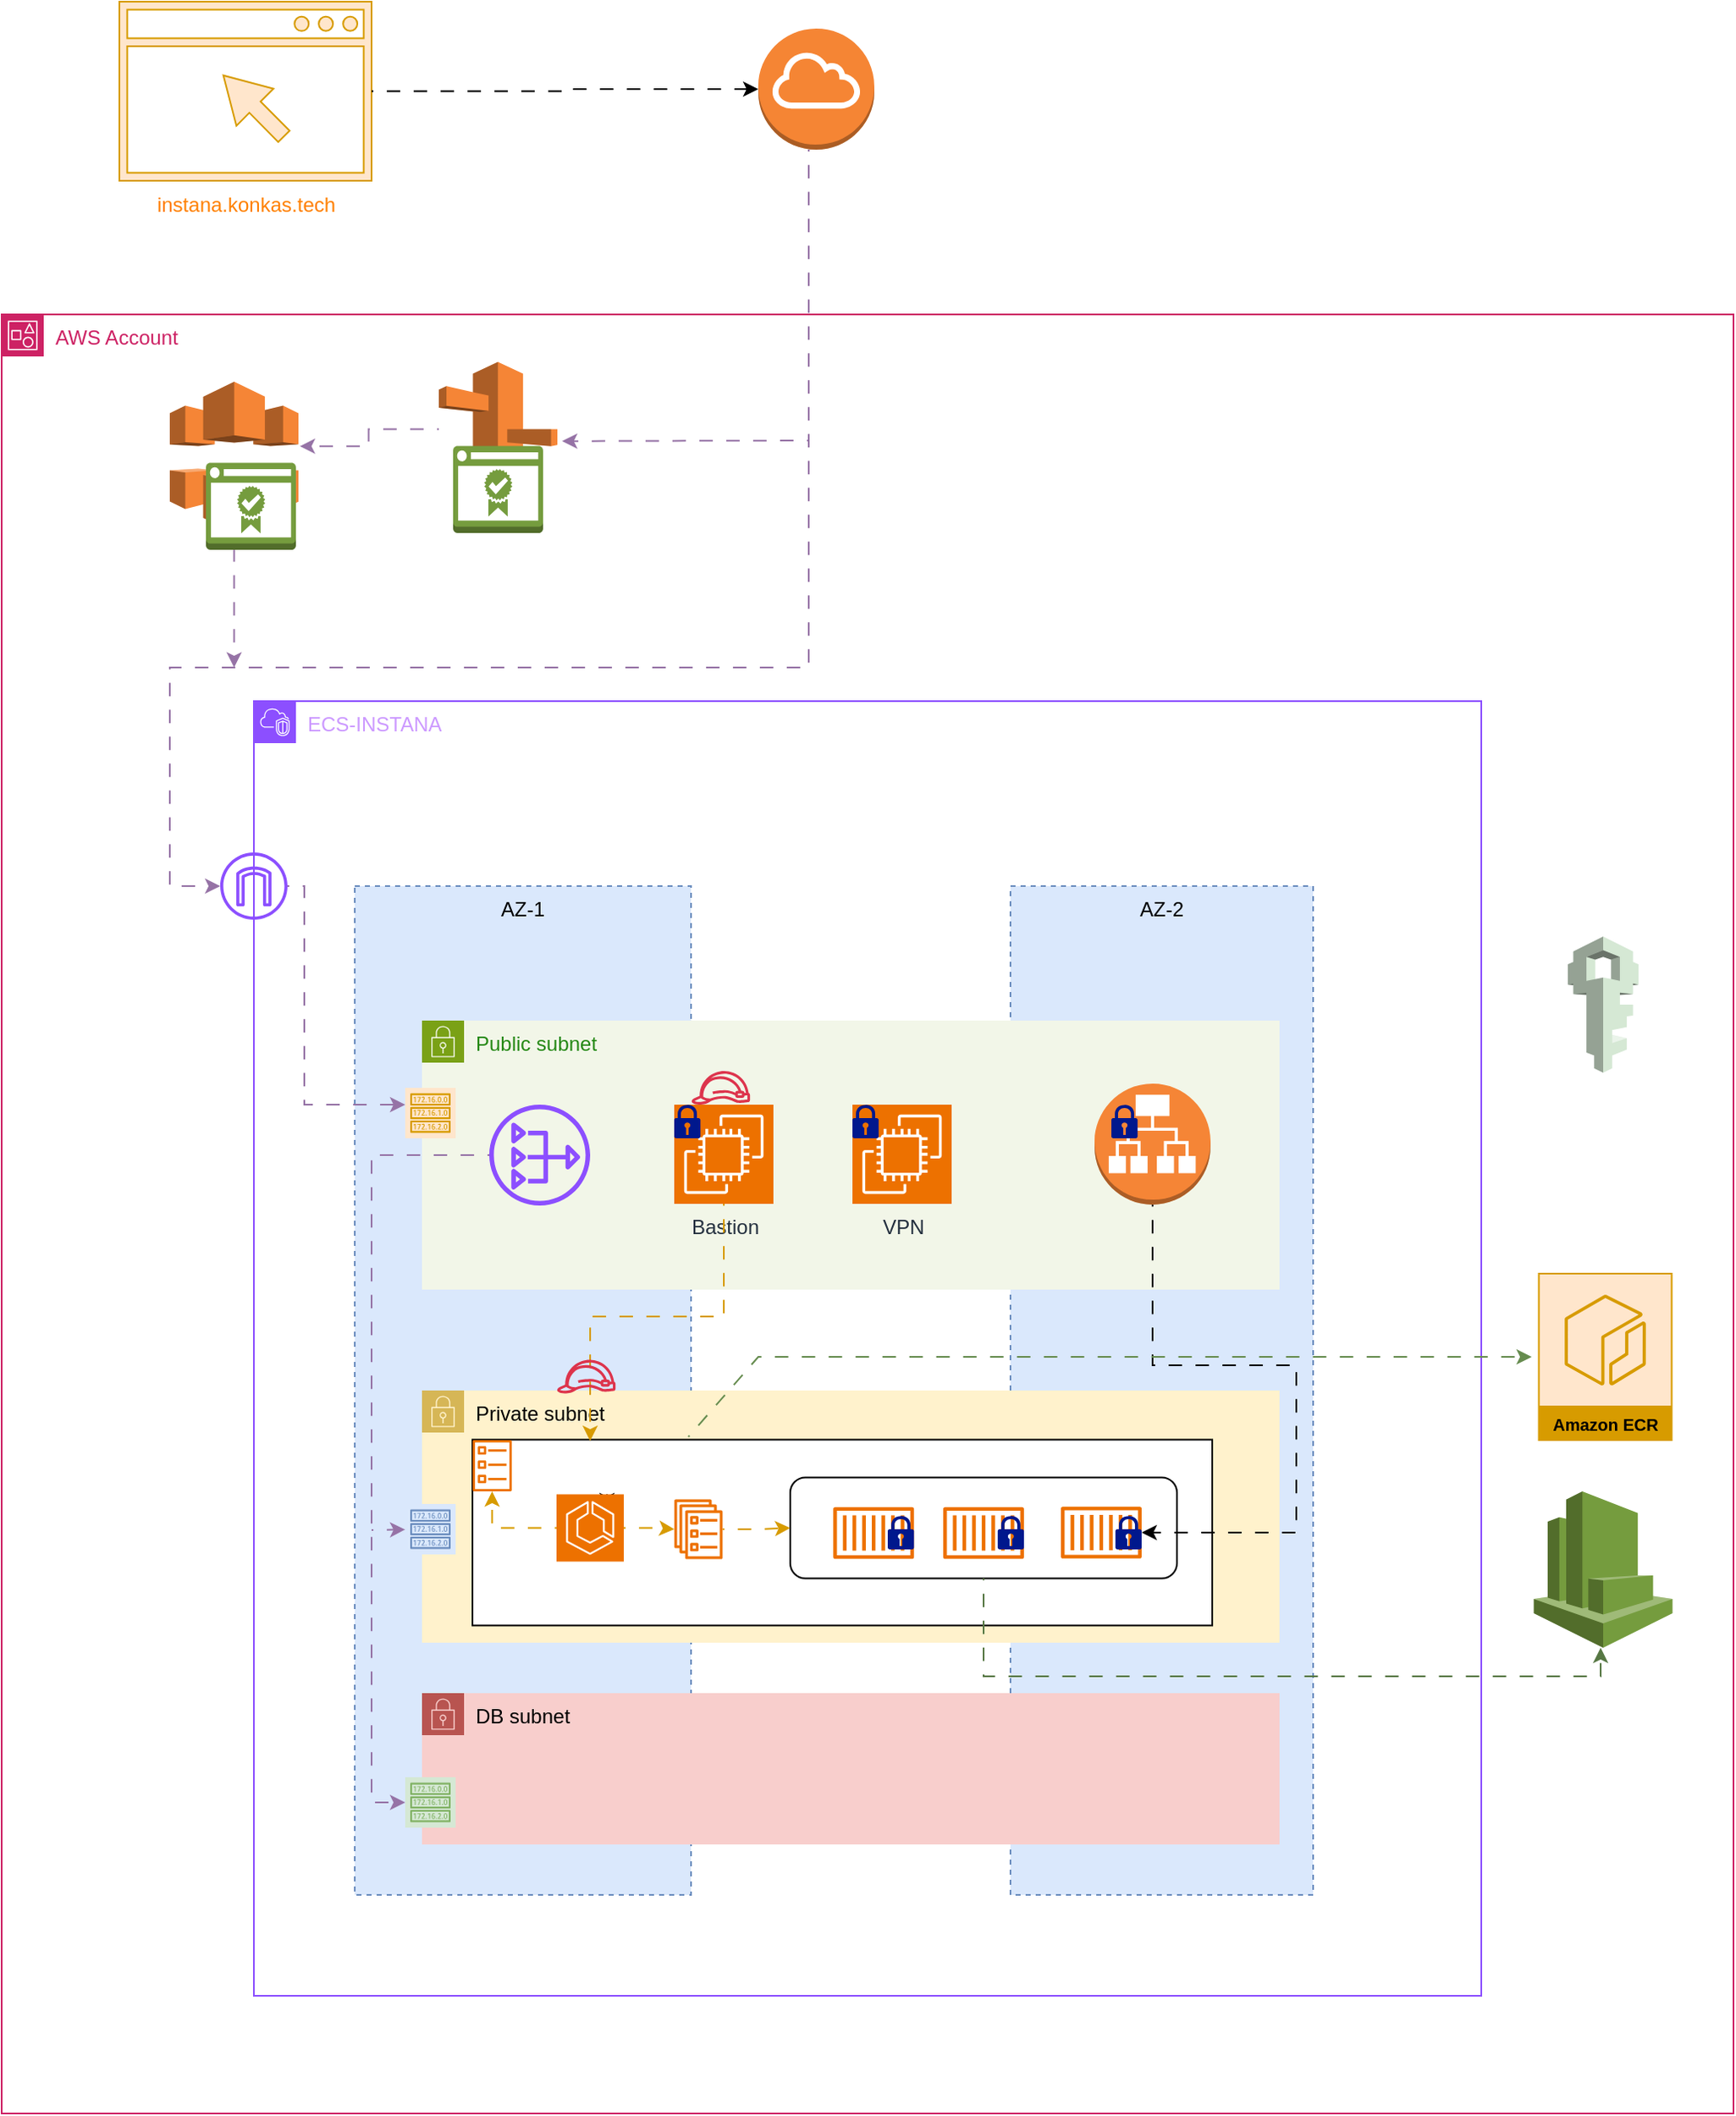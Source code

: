 <mxfile version="24.8.4">
  <diagram name="Page-1" id="fACdMcYVXWNAEVKJV7im">
    <mxGraphModel dx="1858" dy="1726" grid="1" gridSize="10" guides="1" tooltips="1" connect="1" arrows="1" fold="1" page="1" pageScale="1" pageWidth="850" pageHeight="1100" math="0" shadow="0">
      <root>
        <mxCell id="0" />
        <mxCell id="1" parent="0" />
        <mxCell id="ti-f4M6J5UE3nzPMXCEx-1" value="&lt;font color=&quot;#cc99ff&quot;&gt;ECS-INSTANA&lt;/font&gt;" style="points=[[0,0],[0.25,0],[0.5,0],[0.75,0],[1,0],[1,0.25],[1,0.5],[1,0.75],[1,1],[0.75,1],[0.5,1],[0.25,1],[0,1],[0,0.75],[0,0.5],[0,0.25]];outlineConnect=0;gradientColor=none;html=1;whiteSpace=wrap;fontSize=12;fontStyle=0;container=1;pointerEvents=0;collapsible=0;recursiveResize=0;shape=mxgraph.aws4.group;grIcon=mxgraph.aws4.group_vpc2;strokeColor=#8C4FFF;fillColor=none;verticalAlign=top;align=left;spacingLeft=30;fontColor=#AAB7B8;dashed=0;" parent="1" vertex="1">
          <mxGeometry x="40" y="310" width="730" height="770" as="geometry" />
        </mxCell>
        <mxCell id="ti-f4M6J5UE3nzPMXCEx-2" value="AZ-1" style="fillColor=#dae8fc;strokeColor=#6c8ebf;dashed=1;verticalAlign=top;fontStyle=0;whiteSpace=wrap;html=1;" parent="ti-f4M6J5UE3nzPMXCEx-1" vertex="1">
          <mxGeometry x="60" y="110" width="200" height="600" as="geometry" />
        </mxCell>
        <mxCell id="ti-f4M6J5UE3nzPMXCEx-3" value="AZ-2" style="fillColor=#dae8fc;strokeColor=#6c8ebf;dashed=1;verticalAlign=top;fontStyle=0;whiteSpace=wrap;html=1;" parent="ti-f4M6J5UE3nzPMXCEx-1" vertex="1">
          <mxGeometry x="450" y="110" width="180" height="600" as="geometry" />
        </mxCell>
        <mxCell id="ti-f4M6J5UE3nzPMXCEx-4" value="Public subnet" style="points=[[0,0],[0.25,0],[0.5,0],[0.75,0],[1,0],[1,0.25],[1,0.5],[1,0.75],[1,1],[0.75,1],[0.5,1],[0.25,1],[0,1],[0,0.75],[0,0.5],[0,0.25]];outlineConnect=0;gradientColor=none;html=1;whiteSpace=wrap;fontSize=12;fontStyle=0;container=1;pointerEvents=0;collapsible=0;recursiveResize=0;shape=mxgraph.aws4.group;grIcon=mxgraph.aws4.group_security_group;grStroke=0;strokeColor=#7AA116;fillColor=#F2F6E8;verticalAlign=top;align=left;spacingLeft=30;fontColor=#248814;dashed=0;" parent="ti-f4M6J5UE3nzPMXCEx-1" vertex="1">
          <mxGeometry x="100" y="190" width="510" height="160" as="geometry" />
        </mxCell>
        <mxCell id="ti-f4M6J5UE3nzPMXCEx-5" value="VPN" style="sketch=0;points=[[0,0,0],[0.25,0,0],[0.5,0,0],[0.75,0,0],[1,0,0],[0,1,0],[0.25,1,0],[0.5,1,0],[0.75,1,0],[1,1,0],[0,0.25,0],[0,0.5,0],[0,0.75,0],[1,0.25,0],[1,0.5,0],[1,0.75,0]];outlineConnect=0;fontColor=#232F3E;fillColor=#ED7100;strokeColor=#ffffff;dashed=0;verticalLabelPosition=bottom;verticalAlign=top;align=center;html=1;fontSize=12;fontStyle=0;aspect=fixed;shape=mxgraph.aws4.resourceIcon;resIcon=mxgraph.aws4.ec2;" parent="ti-f4M6J5UE3nzPMXCEx-4" vertex="1">
          <mxGeometry x="256" y="50" width="59" height="59" as="geometry" />
        </mxCell>
        <mxCell id="ti-f4M6J5UE3nzPMXCEx-6" value="" style="sketch=0;aspect=fixed;pointerEvents=1;shadow=0;dashed=0;html=1;strokeColor=none;labelPosition=center;verticalLabelPosition=bottom;verticalAlign=top;align=center;fillColor=#00188D;shape=mxgraph.mscae.enterprise.lock" parent="ti-f4M6J5UE3nzPMXCEx-4" vertex="1">
          <mxGeometry x="256" y="50" width="15.6" height="20" as="geometry" />
        </mxCell>
        <mxCell id="ti-f4M6J5UE3nzPMXCEx-7" value="Bastion" style="sketch=0;points=[[0,0,0],[0.25,0,0],[0.5,0,0],[0.75,0,0],[1,0,0],[0,1,0],[0.25,1,0],[0.5,1,0],[0.75,1,0],[1,1,0],[0,0.25,0],[0,0.5,0],[0,0.75,0],[1,0.25,0],[1,0.5,0],[1,0.75,0]];outlineConnect=0;fontColor=#232F3E;fillColor=#ED7100;strokeColor=#ffffff;dashed=0;verticalLabelPosition=bottom;verticalAlign=top;align=center;html=1;fontSize=12;fontStyle=0;aspect=fixed;shape=mxgraph.aws4.resourceIcon;resIcon=mxgraph.aws4.ec2;" parent="ti-f4M6J5UE3nzPMXCEx-4" vertex="1">
          <mxGeometry x="150" y="50" width="59" height="59" as="geometry" />
        </mxCell>
        <mxCell id="ti-f4M6J5UE3nzPMXCEx-8" value="" style="sketch=0;outlineConnect=0;fontColor=#232F3E;gradientColor=none;fillColor=#DD344C;strokeColor=none;dashed=0;verticalLabelPosition=bottom;verticalAlign=top;align=center;html=1;fontSize=12;fontStyle=0;aspect=fixed;pointerEvents=1;shape=mxgraph.aws4.role;" parent="ti-f4M6J5UE3nzPMXCEx-4" vertex="1">
          <mxGeometry x="160" y="30" width="35.46" height="20" as="geometry" />
        </mxCell>
        <mxCell id="ti-f4M6J5UE3nzPMXCEx-9" value="" style="sketch=0;aspect=fixed;pointerEvents=1;shadow=0;dashed=0;html=1;strokeColor=none;labelPosition=center;verticalLabelPosition=bottom;verticalAlign=top;align=center;fillColor=#00188D;shape=mxgraph.mscae.enterprise.lock" parent="ti-f4M6J5UE3nzPMXCEx-4" vertex="1">
          <mxGeometry x="150" y="50" width="15.6" height="20" as="geometry" />
        </mxCell>
        <mxCell id="ti-f4M6J5UE3nzPMXCEx-10" value="" style="sketch=0;outlineConnect=0;fontColor=#232F3E;gradientColor=none;fillColor=#8C4FFF;strokeColor=none;dashed=0;verticalLabelPosition=bottom;verticalAlign=top;align=center;html=1;fontSize=12;fontStyle=0;aspect=fixed;pointerEvents=1;shape=mxgraph.aws4.nat_gateway;" parent="ti-f4M6J5UE3nzPMXCEx-4" vertex="1">
          <mxGeometry x="40" y="50" width="60" height="60" as="geometry" />
        </mxCell>
        <mxCell id="ti-f4M6J5UE3nzPMXCEx-11" value="Private subnet" style="points=[[0,0],[0.25,0],[0.5,0],[0.75,0],[1,0],[1,0.25],[1,0.5],[1,0.75],[1,1],[0.75,1],[0.5,1],[0.25,1],[0,1],[0,0.75],[0,0.5],[0,0.25]];outlineConnect=0;html=1;whiteSpace=wrap;fontSize=12;fontStyle=0;container=1;pointerEvents=0;collapsible=0;recursiveResize=0;shape=mxgraph.aws4.group;grIcon=mxgraph.aws4.group_security_group;grStroke=0;strokeColor=#d6b656;fillColor=#fff2cc;verticalAlign=top;align=left;spacingLeft=30;dashed=0;" parent="ti-f4M6J5UE3nzPMXCEx-1" vertex="1">
          <mxGeometry x="100" y="410" width="510" height="150" as="geometry" />
        </mxCell>
        <mxCell id="ti-f4M6J5UE3nzPMXCEx-12" value="&#xa;&lt;span style=&quot;color: rgb(0, 0, 0); font-family: Helvetica; font-size: 12px; font-style: normal; font-variant-ligatures: normal; font-variant-caps: normal; font-weight: 400; letter-spacing: normal; orphans: 2; text-align: center; text-indent: 0px; text-transform: none; widows: 2; word-spacing: 0px; -webkit-text-stroke-width: 0px; white-space: nowrap; background-color: rgb(251, 251, 251); text-decoration-thickness: initial; text-decoration-style: initial; text-decoration-color: initial; display: inline !important; float: none;&quot;&gt;instana-ns&lt;/span&gt;&#xa;&#xa;" style="rounded=0;whiteSpace=wrap;html=1;" parent="ti-f4M6J5UE3nzPMXCEx-11" vertex="1">
          <mxGeometry x="30" y="29.25" width="440" height="110.5" as="geometry" />
        </mxCell>
        <mxCell id="ti-f4M6J5UE3nzPMXCEx-13" value="" style="rounded=1;whiteSpace=wrap;html=1;" parent="ti-f4M6J5UE3nzPMXCEx-11" vertex="1">
          <mxGeometry x="219" y="51.75" width="230" height="60" as="geometry" />
        </mxCell>
        <mxCell id="ti-f4M6J5UE3nzPMXCEx-14" value="" style="sketch=0;outlineConnect=0;fontColor=#232F3E;gradientColor=none;fillColor=#ED7100;strokeColor=none;dashed=0;verticalLabelPosition=bottom;verticalAlign=top;align=center;html=1;fontSize=12;fontStyle=0;aspect=fixed;pointerEvents=1;shape=mxgraph.aws4.container_1;" parent="ti-f4M6J5UE3nzPMXCEx-11" vertex="1">
          <mxGeometry x="244.6" y="69.25" width="48" height="31" as="geometry" />
        </mxCell>
        <mxCell id="ti-f4M6J5UE3nzPMXCEx-15" value="" style="sketch=0;outlineConnect=0;fontColor=#232F3E;gradientColor=none;fillColor=#ED7100;strokeColor=none;dashed=0;verticalLabelPosition=bottom;verticalAlign=top;align=center;html=1;fontSize=12;fontStyle=0;aspect=fixed;pointerEvents=1;shape=mxgraph.aws4.container_1;" parent="ti-f4M6J5UE3nzPMXCEx-11" vertex="1">
          <mxGeometry x="310" y="69.25" width="48" height="31" as="geometry" />
        </mxCell>
        <mxCell id="ti-f4M6J5UE3nzPMXCEx-16" value="" style="sketch=0;outlineConnect=0;fontColor=#232F3E;gradientColor=none;fillColor=#ED7100;strokeColor=none;dashed=0;verticalLabelPosition=bottom;verticalAlign=top;align=center;html=1;fontSize=12;fontStyle=0;aspect=fixed;pointerEvents=1;shape=mxgraph.aws4.container_1;" parent="ti-f4M6J5UE3nzPMXCEx-11" vertex="1">
          <mxGeometry x="380" y="69" width="48" height="31" as="geometry" />
        </mxCell>
        <mxCell id="ti-f4M6J5UE3nzPMXCEx-17" value="" style="sketch=0;aspect=fixed;pointerEvents=1;shadow=0;dashed=0;html=1;strokeColor=none;labelPosition=center;verticalLabelPosition=bottom;verticalAlign=top;align=center;fillColor=#00188D;shape=mxgraph.mscae.enterprise.lock" parent="ti-f4M6J5UE3nzPMXCEx-11" vertex="1">
          <mxGeometry x="277" y="74.5" width="15.6" height="20" as="geometry" />
        </mxCell>
        <mxCell id="ti-f4M6J5UE3nzPMXCEx-18" value="" style="sketch=0;aspect=fixed;pointerEvents=1;shadow=0;dashed=0;html=1;strokeColor=none;labelPosition=center;verticalLabelPosition=bottom;verticalAlign=top;align=center;fillColor=#00188D;shape=mxgraph.mscae.enterprise.lock" parent="ti-f4M6J5UE3nzPMXCEx-11" vertex="1">
          <mxGeometry x="342.4" y="74.5" width="15.6" height="20" as="geometry" />
        </mxCell>
        <mxCell id="ti-f4M6J5UE3nzPMXCEx-19" value="" style="sketch=0;aspect=fixed;pointerEvents=1;shadow=0;dashed=0;html=1;strokeColor=none;labelPosition=center;verticalLabelPosition=bottom;verticalAlign=top;align=center;fillColor=#00188D;shape=mxgraph.mscae.enterprise.lock" parent="ti-f4M6J5UE3nzPMXCEx-11" vertex="1">
          <mxGeometry x="412.4" y="74.5" width="15.6" height="20" as="geometry" />
        </mxCell>
        <mxCell id="ti-f4M6J5UE3nzPMXCEx-20" value="" style="edgeStyle=orthogonalEdgeStyle;rounded=0;orthogonalLoop=1;jettySize=auto;html=1;flowAnimation=1;fillColor=#ffe6cc;strokeColor=#d79b00;" parent="ti-f4M6J5UE3nzPMXCEx-11" source="ti-f4M6J5UE3nzPMXCEx-23" target="ti-f4M6J5UE3nzPMXCEx-24" edge="1">
          <mxGeometry relative="1" as="geometry" />
        </mxCell>
        <mxCell id="ti-f4M6J5UE3nzPMXCEx-21" value="" style="edgeStyle=orthogonalEdgeStyle;rounded=0;orthogonalLoop=1;jettySize=auto;html=1;flowAnimation=1;fillColor=#ffe6cc;strokeColor=#d79b00;" parent="ti-f4M6J5UE3nzPMXCEx-11" source="ti-f4M6J5UE3nzPMXCEx-23" target="ti-f4M6J5UE3nzPMXCEx-26" edge="1">
          <mxGeometry relative="1" as="geometry" />
        </mxCell>
        <mxCell id="ti-f4M6J5UE3nzPMXCEx-22" style="edgeStyle=orthogonalEdgeStyle;rounded=0;orthogonalLoop=1;jettySize=auto;html=1;exitX=0.75;exitY=0;exitDx=0;exitDy=0;exitPerimeter=0;" parent="ti-f4M6J5UE3nzPMXCEx-11" source="ti-f4M6J5UE3nzPMXCEx-23" edge="1">
          <mxGeometry relative="1" as="geometry">
            <mxPoint x="110" y="70" as="targetPoint" />
          </mxGeometry>
        </mxCell>
        <mxCell id="ti-f4M6J5UE3nzPMXCEx-23" value="" style="sketch=0;points=[[0,0,0],[0.25,0,0],[0.5,0,0],[0.75,0,0],[1,0,0],[0,1,0],[0.25,1,0],[0.5,1,0],[0.75,1,0],[1,1,0],[0,0.25,0],[0,0.5,0],[0,0.75,0],[1,0.25,0],[1,0.5,0],[1,0.75,0]];outlineConnect=0;fontColor=#232F3E;fillColor=#ED7100;strokeColor=#ffffff;dashed=0;verticalLabelPosition=bottom;verticalAlign=top;align=center;html=1;fontSize=12;fontStyle=0;aspect=fixed;shape=mxgraph.aws4.resourceIcon;resIcon=mxgraph.aws4.ecs;" parent="ti-f4M6J5UE3nzPMXCEx-11" vertex="1">
          <mxGeometry x="80" y="61.75" width="40" height="40" as="geometry" />
        </mxCell>
        <mxCell id="ti-f4M6J5UE3nzPMXCEx-24" value="" style="sketch=0;outlineConnect=0;fontColor=#232F3E;gradientColor=none;fillColor=#ED7100;strokeColor=none;dashed=0;verticalLabelPosition=bottom;verticalAlign=top;align=center;html=1;fontSize=12;fontStyle=0;aspect=fixed;pointerEvents=1;shape=mxgraph.aws4.ecs_task;" parent="ti-f4M6J5UE3nzPMXCEx-11" vertex="1">
          <mxGeometry x="30" y="29.5" width="23.51" height="30.5" as="geometry" />
        </mxCell>
        <mxCell id="ti-f4M6J5UE3nzPMXCEx-25" value="" style="edgeStyle=orthogonalEdgeStyle;rounded=0;orthogonalLoop=1;jettySize=auto;html=1;entryX=0;entryY=0.5;entryDx=0;entryDy=0;flowAnimation=1;fillColor=#ffe6cc;strokeColor=#d79b00;" parent="ti-f4M6J5UE3nzPMXCEx-11" source="ti-f4M6J5UE3nzPMXCEx-26" target="ti-f4M6J5UE3nzPMXCEx-13" edge="1">
          <mxGeometry relative="1" as="geometry" />
        </mxCell>
        <mxCell id="ti-f4M6J5UE3nzPMXCEx-26" value="" style="sketch=0;outlineConnect=0;fontColor=#232F3E;gradientColor=none;fillColor=#ED7100;strokeColor=none;dashed=0;verticalLabelPosition=bottom;verticalAlign=top;align=center;html=1;fontSize=12;fontStyle=0;aspect=fixed;pointerEvents=1;shape=mxgraph.aws4.ecs_service;" parent="ti-f4M6J5UE3nzPMXCEx-11" vertex="1">
          <mxGeometry x="150" y="64.75" width="28.84" height="35.5" as="geometry" />
        </mxCell>
        <mxCell id="ti-f4M6J5UE3nzPMXCEx-27" value="" style="sketch=0;outlineConnect=0;strokeColor=#6c8ebf;fillColor=#dae8fc;dashed=0;verticalLabelPosition=bottom;verticalAlign=top;align=center;html=1;fontSize=12;fontStyle=0;aspect=fixed;shape=mxgraph.aws4.resourceIcon;resIcon=mxgraph.aws4.route_table;" parent="ti-f4M6J5UE3nzPMXCEx-11" vertex="1">
          <mxGeometry x="-10" y="67.5" width="30" height="30" as="geometry" />
        </mxCell>
        <mxCell id="ti-f4M6J5UE3nzPMXCEx-28" value="DB subnet" style="points=[[0,0],[0.25,0],[0.5,0],[0.75,0],[1,0],[1,0.25],[1,0.5],[1,0.75],[1,1],[0.75,1],[0.5,1],[0.25,1],[0,1],[0,0.75],[0,0.5],[0,0.25]];outlineConnect=0;html=1;whiteSpace=wrap;fontSize=12;fontStyle=0;container=1;pointerEvents=0;collapsible=0;recursiveResize=0;shape=mxgraph.aws4.group;grIcon=mxgraph.aws4.group_security_group;grStroke=0;strokeColor=#b85450;fillColor=#f8cecc;verticalAlign=top;align=left;spacingLeft=30;dashed=0;" parent="ti-f4M6J5UE3nzPMXCEx-1" vertex="1">
          <mxGeometry x="100" y="590" width="510" height="90" as="geometry" />
        </mxCell>
        <mxCell id="ti-f4M6J5UE3nzPMXCEx-29" value="" style="sketch=0;outlineConnect=0;strokeColor=#82b366;fillColor=#d5e8d4;dashed=0;verticalLabelPosition=bottom;verticalAlign=top;align=center;html=1;fontSize=12;fontStyle=0;aspect=fixed;shape=mxgraph.aws4.resourceIcon;resIcon=mxgraph.aws4.route_table;" parent="ti-f4M6J5UE3nzPMXCEx-28" vertex="1">
          <mxGeometry x="-10" y="50" width="30" height="30" as="geometry" />
        </mxCell>
        <mxCell id="ti-f4M6J5UE3nzPMXCEx-30" value="" style="sketch=0;outlineConnect=0;fontColor=#232F3E;gradientColor=none;fillColor=#8C4FFF;strokeColor=none;dashed=0;verticalLabelPosition=bottom;verticalAlign=top;align=center;html=1;fontSize=12;fontStyle=0;aspect=fixed;pointerEvents=1;shape=mxgraph.aws4.internet_gateway;" parent="ti-f4M6J5UE3nzPMXCEx-1" vertex="1">
          <mxGeometry x="-20" y="90" width="40" height="40" as="geometry" />
        </mxCell>
        <mxCell id="ti-f4M6J5UE3nzPMXCEx-31" value="" style="outlineConnect=0;dashed=0;verticalLabelPosition=bottom;verticalAlign=top;align=center;html=1;shape=mxgraph.aws3.application_load_balancer;fillColor=#F58536;gradientColor=none;" parent="ti-f4M6J5UE3nzPMXCEx-1" vertex="1">
          <mxGeometry x="500" y="227.5" width="69" height="72" as="geometry" />
        </mxCell>
        <mxCell id="ti-f4M6J5UE3nzPMXCEx-32" value="" style="sketch=0;aspect=fixed;pointerEvents=1;shadow=0;dashed=0;html=1;strokeColor=none;labelPosition=center;verticalLabelPosition=bottom;verticalAlign=top;align=center;fillColor=#00188D;shape=mxgraph.mscae.enterprise.lock" parent="ti-f4M6J5UE3nzPMXCEx-1" vertex="1">
          <mxGeometry x="510" y="240" width="15.6" height="20" as="geometry" />
        </mxCell>
        <mxCell id="ti-f4M6J5UE3nzPMXCEx-33" style="edgeStyle=orthogonalEdgeStyle;rounded=0;orthogonalLoop=1;jettySize=auto;html=1;flowAnimation=1;fillColor=#ffe6cc;strokeColor=#d79b00;" parent="ti-f4M6J5UE3nzPMXCEx-1" source="ti-f4M6J5UE3nzPMXCEx-7" edge="1">
          <mxGeometry relative="1" as="geometry">
            <mxPoint x="200" y="440" as="targetPoint" />
            <Array as="points">
              <mxPoint x="280" y="366" />
              <mxPoint x="200" y="366" />
              <mxPoint x="200" y="440" />
            </Array>
          </mxGeometry>
        </mxCell>
        <mxCell id="ti-f4M6J5UE3nzPMXCEx-34" style="edgeStyle=orthogonalEdgeStyle;rounded=0;orthogonalLoop=1;jettySize=auto;html=1;entryX=1;entryY=0.5;entryDx=0;entryDy=0;entryPerimeter=0;flowAnimation=1;fillColor=#dae8fc;strokeColor=#000000;" parent="ti-f4M6J5UE3nzPMXCEx-1" source="ti-f4M6J5UE3nzPMXCEx-31" target="ti-f4M6J5UE3nzPMXCEx-19" edge="1">
          <mxGeometry relative="1" as="geometry">
            <Array as="points">
              <mxPoint x="535" y="395" />
              <mxPoint x="620" y="395" />
              <mxPoint x="620" y="495" />
            </Array>
          </mxGeometry>
        </mxCell>
        <mxCell id="ti-f4M6J5UE3nzPMXCEx-35" value="" style="sketch=0;outlineConnect=0;strokeColor=#d79b00;fillColor=#ffe6cc;dashed=0;verticalLabelPosition=bottom;verticalAlign=top;align=center;html=1;fontSize=12;fontStyle=0;aspect=fixed;shape=mxgraph.aws4.resourceIcon;resIcon=mxgraph.aws4.route_table;" parent="ti-f4M6J5UE3nzPMXCEx-1" vertex="1">
          <mxGeometry x="90" y="230" width="30" height="30" as="geometry" />
        </mxCell>
        <mxCell id="ti-f4M6J5UE3nzPMXCEx-36" style="edgeStyle=orthogonalEdgeStyle;rounded=0;orthogonalLoop=1;jettySize=auto;html=1;flowAnimation=1;fillColor=#e1d5e7;strokeColor=#9673a6;" parent="ti-f4M6J5UE3nzPMXCEx-1" source="ti-f4M6J5UE3nzPMXCEx-30" edge="1">
          <mxGeometry relative="1" as="geometry">
            <mxPoint x="90" y="240" as="targetPoint" />
            <Array as="points">
              <mxPoint x="30" y="110" />
              <mxPoint x="30" y="240" />
            </Array>
          </mxGeometry>
        </mxCell>
        <mxCell id="ti-f4M6J5UE3nzPMXCEx-37" style="edgeStyle=orthogonalEdgeStyle;rounded=0;orthogonalLoop=1;jettySize=auto;html=1;flowAnimation=1;fillColor=#e1d5e7;strokeColor=#9673a6;" parent="ti-f4M6J5UE3nzPMXCEx-1" source="ti-f4M6J5UE3nzPMXCEx-10" target="ti-f4M6J5UE3nzPMXCEx-29" edge="1">
          <mxGeometry relative="1" as="geometry">
            <Array as="points">
              <mxPoint x="70" y="270" />
              <mxPoint x="70" y="655" />
            </Array>
          </mxGeometry>
        </mxCell>
        <mxCell id="ti-f4M6J5UE3nzPMXCEx-38" value="" style="endArrow=classic;html=1;rounded=0;flowAnimation=1;fillColor=#e1d5e7;strokeColor=#9673a6;" parent="ti-f4M6J5UE3nzPMXCEx-1" target="ti-f4M6J5UE3nzPMXCEx-27" edge="1">
          <mxGeometry width="50" height="50" relative="1" as="geometry">
            <mxPoint x="70" y="493" as="sourcePoint" />
            <mxPoint x="90" y="491" as="targetPoint" />
          </mxGeometry>
        </mxCell>
        <mxCell id="ti-f4M6J5UE3nzPMXCEx-43" value="&lt;font color=&quot;#ff8000&quot;&gt;instana.konkas.tech&lt;/font&gt;" style="sketch=0;pointerEvents=1;shadow=0;dashed=0;html=1;strokeColor=#d79b00;fillColor=#ffe6cc;aspect=fixed;labelPosition=center;verticalLabelPosition=bottom;verticalAlign=top;align=center;outlineConnect=0;shape=mxgraph.vvd.web_browser;" parent="1" vertex="1">
          <mxGeometry x="-40" y="-106" width="150" height="106.5" as="geometry" />
        </mxCell>
        <mxCell id="ti-f4M6J5UE3nzPMXCEx-44" style="edgeStyle=orthogonalEdgeStyle;rounded=0;orthogonalLoop=1;jettySize=auto;html=1;fillColor=#e1d5e7;strokeColor=#9673a6;flowAnimation=1;" parent="1" source="ti-f4M6J5UE3nzPMXCEx-45" target="ti-f4M6J5UE3nzPMXCEx-30" edge="1">
          <mxGeometry relative="1" as="geometry">
            <Array as="points">
              <mxPoint x="370" y="290" />
              <mxPoint x="-10" y="290" />
              <mxPoint x="-10" y="420" />
            </Array>
          </mxGeometry>
        </mxCell>
        <mxCell id="ti-f4M6J5UE3nzPMXCEx-45" value="" style="outlineConnect=0;dashed=0;verticalLabelPosition=bottom;verticalAlign=top;align=center;html=1;shape=mxgraph.aws3.internet_gateway;fillColor=#F58534;gradientColor=none;" parent="1" vertex="1">
          <mxGeometry x="340" y="-90" width="69" height="72" as="geometry" />
        </mxCell>
        <mxCell id="ti-f4M6J5UE3nzPMXCEx-46" style="edgeStyle=orthogonalEdgeStyle;rounded=0;orthogonalLoop=1;jettySize=auto;html=1;entryX=0;entryY=0.5;entryDx=0;entryDy=0;entryPerimeter=0;flowAnimation=1;fillColor=#dae8fc;strokeColor=#000000;" parent="1" source="ti-f4M6J5UE3nzPMXCEx-43" target="ti-f4M6J5UE3nzPMXCEx-45" edge="1">
          <mxGeometry relative="1" as="geometry" />
        </mxCell>
        <mxCell id="ti-f4M6J5UE3nzPMXCEx-48" value="" style="outlineConnect=0;dashed=0;verticalLabelPosition=bottom;verticalAlign=top;align=center;html=1;shape=mxgraph.aws3.cloudwatch;fillColor=#759C3E;gradientColor=none;" parent="1" vertex="1">
          <mxGeometry x="801.25" y="780" width="82.5" height="93" as="geometry" />
        </mxCell>
        <mxCell id="ti-f4M6J5UE3nzPMXCEx-49" style="edgeStyle=orthogonalEdgeStyle;rounded=0;orthogonalLoop=1;jettySize=auto;html=1;exitX=0.5;exitY=1;exitDx=0;exitDy=0;flowAnimation=1;fillColor=#d5e8d4;strokeColor=#577844;" parent="1" source="ti-f4M6J5UE3nzPMXCEx-13" target="ti-f4M6J5UE3nzPMXCEx-48" edge="1">
          <mxGeometry relative="1" as="geometry">
            <mxPoint x="474" y="840" as="sourcePoint" />
            <Array as="points">
              <mxPoint x="474" y="890" />
              <mxPoint x="841" y="890" />
            </Array>
          </mxGeometry>
        </mxCell>
        <mxCell id="ti-f4M6J5UE3nzPMXCEx-51" value="Amazon ECR" style="sketch=0;outlineConnect=0;strokeColor=#d79b00;fillColor=#ffe6cc;dashed=0;verticalLabelPosition=middle;verticalAlign=bottom;align=center;html=1;whiteSpace=wrap;fontSize=10;fontStyle=1;spacing=3;shape=mxgraph.aws4.productIcon;prIcon=mxgraph.aws4.ecr;" parent="1" vertex="1">
          <mxGeometry x="803.75" y="650" width="80" height="100" as="geometry" />
        </mxCell>
        <mxCell id="ti-f4M6J5UE3nzPMXCEx-52" value="" style="endArrow=classic;html=1;rounded=0;exitX=0.992;exitY=0.546;exitDx=0;exitDy=0;exitPerimeter=0;fillColor=#d5e8d4;strokeColor=#668C4F;flowAnimation=1;" parent="1" source="ti-f4M6J5UE3nzPMXCEx-2" edge="1">
          <mxGeometry width="50" height="50" relative="1" as="geometry">
            <mxPoint x="550" y="530" as="sourcePoint" />
            <mxPoint x="800" y="700" as="targetPoint" />
            <Array as="points">
              <mxPoint x="340" y="700" />
              <mxPoint x="520" y="700" />
            </Array>
          </mxGeometry>
        </mxCell>
        <mxCell id="pMOi_XF-8UtQK-ovZ_T8-1" value="AWS Account" style="points=[[0,0],[0.25,0],[0.5,0],[0.75,0],[1,0],[1,0.25],[1,0.5],[1,0.75],[1,1],[0.75,1],[0.5,1],[0.25,1],[0,1],[0,0.75],[0,0.5],[0,0.25]];outlineConnect=0;gradientColor=none;html=1;whiteSpace=wrap;fontSize=12;fontStyle=0;container=1;pointerEvents=0;collapsible=0;recursiveResize=0;shape=mxgraph.aws4.group;grIcon=mxgraph.aws4.group_account;strokeColor=#CD2264;fillColor=none;verticalAlign=top;align=left;spacingLeft=30;fontColor=#CD2264;dashed=0;" vertex="1" parent="1">
          <mxGeometry x="-110" y="80" width="1030" height="1070" as="geometry" />
        </mxCell>
        <mxCell id="pMOi_XF-8UtQK-ovZ_T8-2" value="" style="sketch=0;outlineConnect=0;fontColor=#232F3E;gradientColor=none;fillColor=#DD344C;strokeColor=none;dashed=0;verticalLabelPosition=bottom;verticalAlign=top;align=center;html=1;fontSize=12;fontStyle=0;aspect=fixed;pointerEvents=1;shape=mxgraph.aws4.role;" vertex="1" parent="pMOi_XF-8UtQK-ovZ_T8-1">
          <mxGeometry x="330" y="621.75" width="35.45" height="20" as="geometry" />
        </mxCell>
        <mxCell id="pMOi_XF-8UtQK-ovZ_T8-4" value="" style="outlineConnect=0;dashed=0;verticalLabelPosition=bottom;verticalAlign=top;align=center;html=1;shape=mxgraph.aws3.iam;fillColor=#d5e8d4;strokeColor=#82b366;" vertex="1" parent="pMOi_XF-8UtQK-ovZ_T8-1">
          <mxGeometry x="931.5" y="370" width="42" height="81" as="geometry" />
        </mxCell>
        <mxCell id="ti-f4M6J5UE3nzPMXCEx-42" value="" style="outlineConnect=0;dashed=0;verticalLabelPosition=bottom;verticalAlign=top;align=center;html=1;shape=mxgraph.aws3.route_53;fillColor=#F58536;gradientColor=none;" parent="pMOi_XF-8UtQK-ovZ_T8-1" vertex="1">
          <mxGeometry x="260" y="28.25" width="70.5" height="80" as="geometry" />
        </mxCell>
        <mxCell id="pMOi_XF-8UtQK-ovZ_T8-9" style="edgeStyle=orthogonalEdgeStyle;rounded=0;orthogonalLoop=1;jettySize=auto;html=1;fillColor=#e1d5e7;strokeColor=#9673a6;flowAnimation=1;" edge="1" parent="pMOi_XF-8UtQK-ovZ_T8-1" source="ti-f4M6J5UE3nzPMXCEx-40">
          <mxGeometry relative="1" as="geometry">
            <mxPoint x="138.25" y="210" as="targetPoint" />
          </mxGeometry>
        </mxCell>
        <mxCell id="ti-f4M6J5UE3nzPMXCEx-40" value="" style="outlineConnect=0;dashed=0;verticalLabelPosition=bottom;verticalAlign=top;align=center;html=1;shape=mxgraph.aws3.cloudfront;fillColor=#F58536;gradientColor=none;" parent="pMOi_XF-8UtQK-ovZ_T8-1" vertex="1">
          <mxGeometry x="100" y="40" width="76.5" height="90" as="geometry" />
        </mxCell>
        <mxCell id="ti-f4M6J5UE3nzPMXCEx-50" value="" style="outlineConnect=0;dashed=0;verticalLabelPosition=bottom;verticalAlign=top;align=center;html=1;shape=mxgraph.aws3.certificate_manager_2;fillColor=#759C3E;gradientColor=none;" parent="pMOi_XF-8UtQK-ovZ_T8-1" vertex="1">
          <mxGeometry x="268.5" y="78.25" width="53.5" height="51.75" as="geometry" />
        </mxCell>
        <mxCell id="pMOi_XF-8UtQK-ovZ_T8-5" value="" style="outlineConnect=0;dashed=0;verticalLabelPosition=bottom;verticalAlign=top;align=center;html=1;shape=mxgraph.aws3.certificate_manager_2;fillColor=#759C3E;gradientColor=none;" vertex="1" parent="pMOi_XF-8UtQK-ovZ_T8-1">
          <mxGeometry x="121.5" y="88.25" width="53.5" height="51.75" as="geometry" />
        </mxCell>
        <mxCell id="pMOi_XF-8UtQK-ovZ_T8-8" style="edgeStyle=orthogonalEdgeStyle;rounded=0;orthogonalLoop=1;jettySize=auto;html=1;entryX=1.011;entryY=0.427;entryDx=0;entryDy=0;entryPerimeter=0;flowAnimation=1;fillColor=#e1d5e7;strokeColor=#9673a6;" edge="1" parent="pMOi_XF-8UtQK-ovZ_T8-1" source="ti-f4M6J5UE3nzPMXCEx-42" target="ti-f4M6J5UE3nzPMXCEx-40">
          <mxGeometry relative="1" as="geometry" />
        </mxCell>
        <mxCell id="pMOi_XF-8UtQK-ovZ_T8-6" value="" style="endArrow=classic;html=1;rounded=0;entryX=1.04;entryY=0.589;entryDx=0;entryDy=0;entryPerimeter=0;flowAnimation=1;fillColor=#e1d5e7;strokeColor=#9673a6;" edge="1" parent="1" target="ti-f4M6J5UE3nzPMXCEx-42">
          <mxGeometry width="50" height="50" relative="1" as="geometry">
            <mxPoint x="370" y="155" as="sourcePoint" />
            <mxPoint x="430" y="160" as="targetPoint" />
          </mxGeometry>
        </mxCell>
      </root>
    </mxGraphModel>
  </diagram>
</mxfile>
